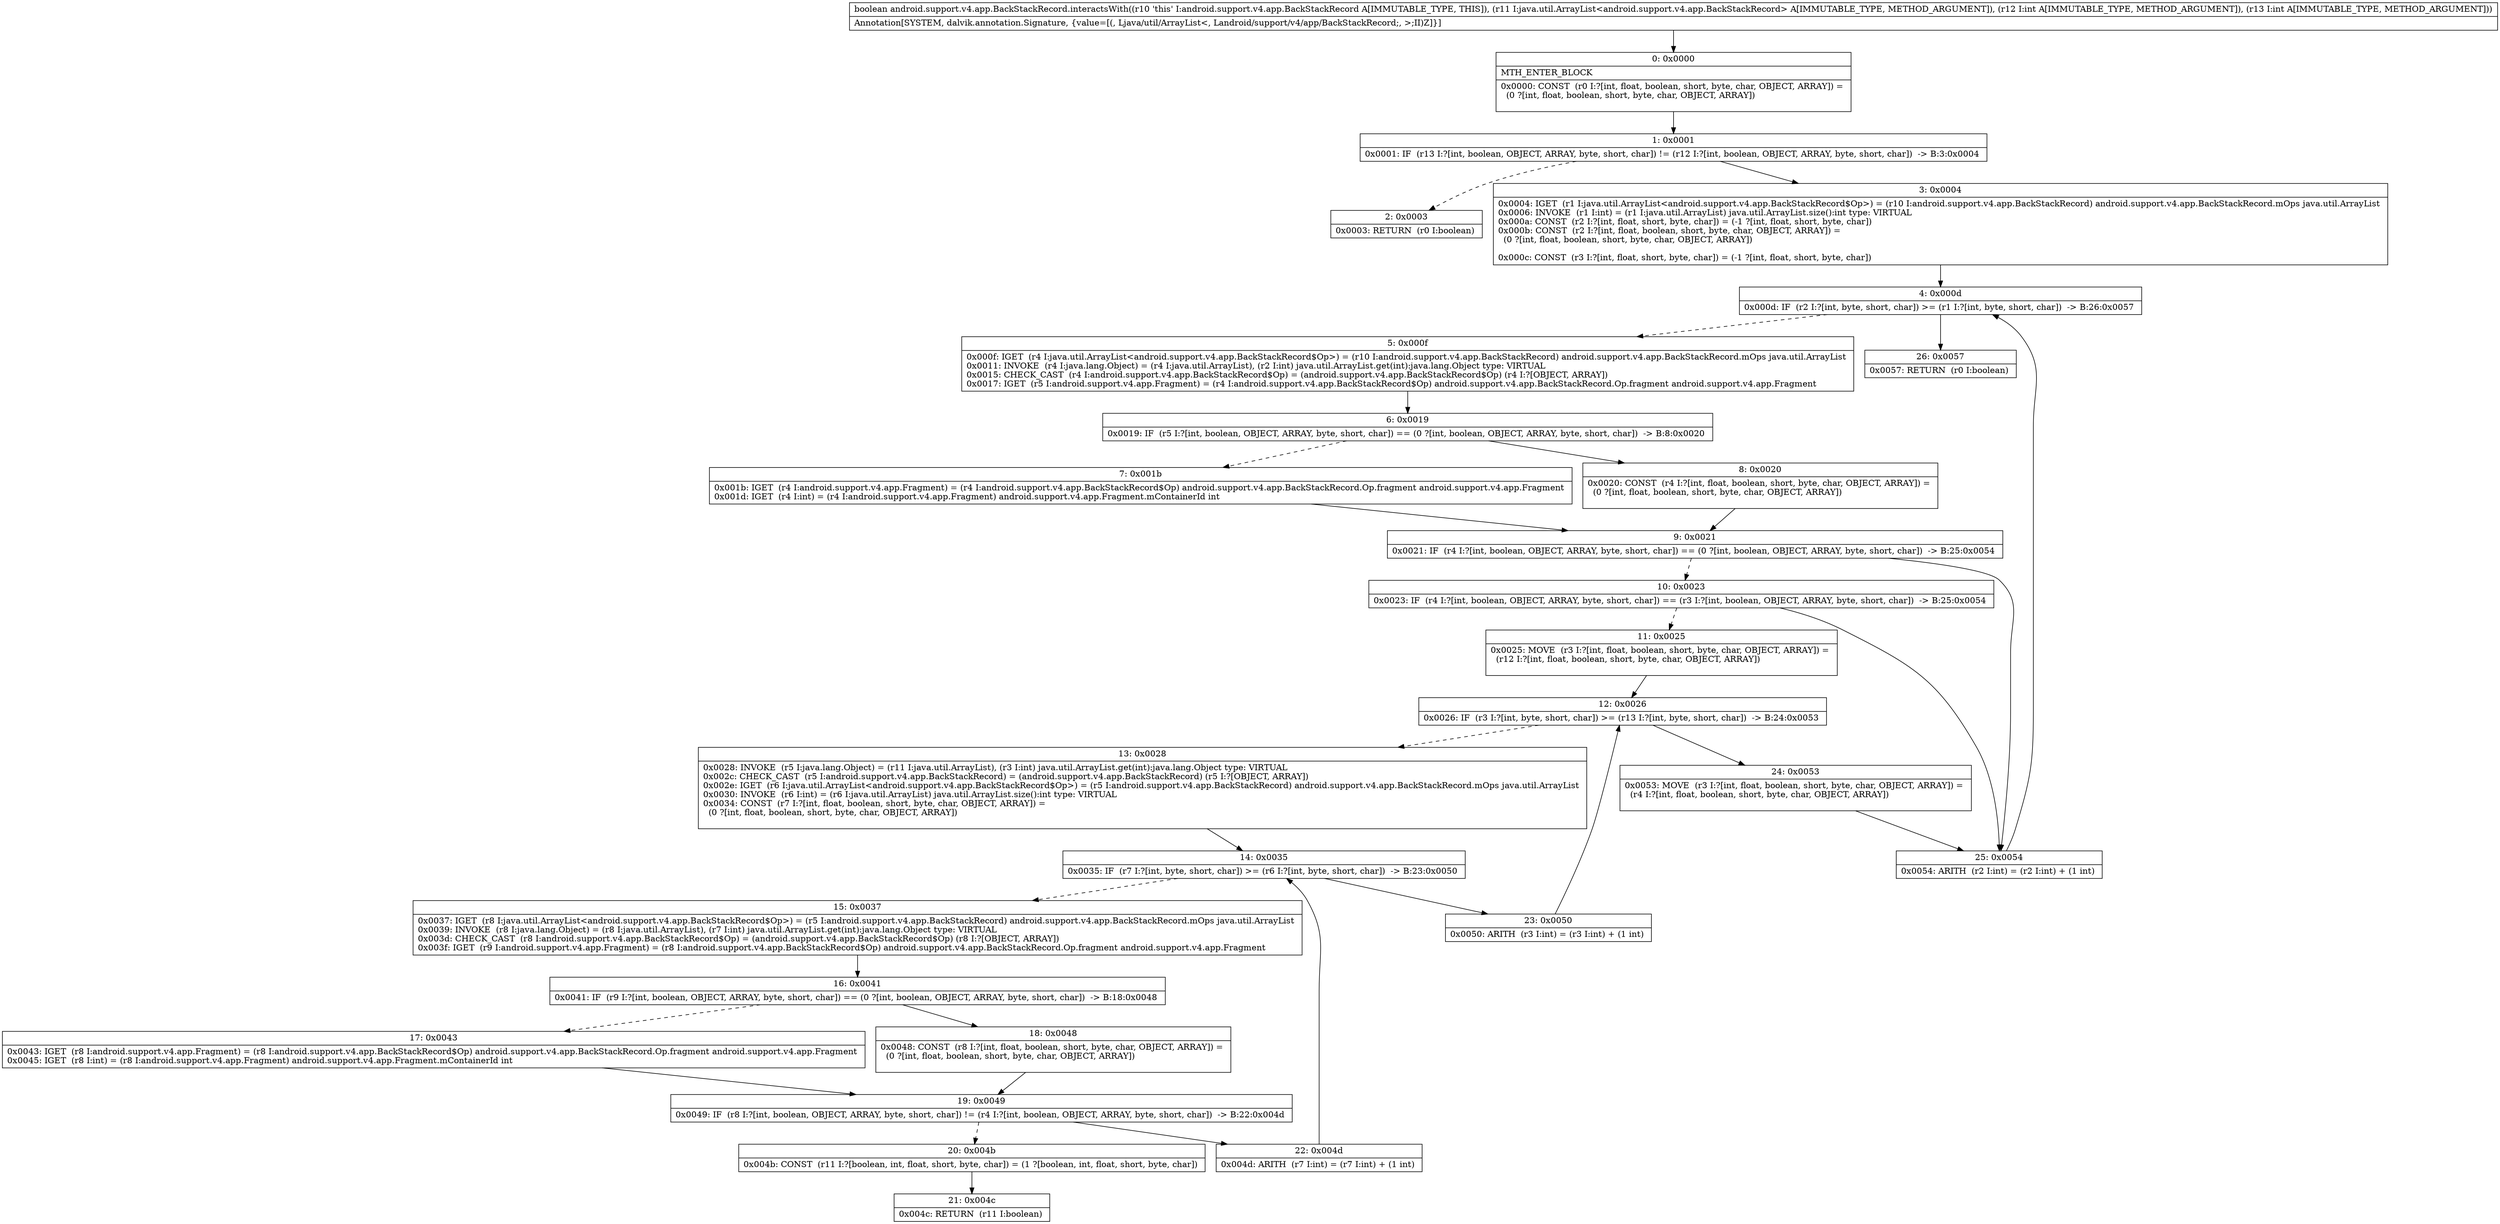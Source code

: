 digraph "CFG forandroid.support.v4.app.BackStackRecord.interactsWith(Ljava\/util\/ArrayList;II)Z" {
Node_0 [shape=record,label="{0\:\ 0x0000|MTH_ENTER_BLOCK\l|0x0000: CONST  (r0 I:?[int, float, boolean, short, byte, char, OBJECT, ARRAY]) = \l  (0 ?[int, float, boolean, short, byte, char, OBJECT, ARRAY])\l \l}"];
Node_1 [shape=record,label="{1\:\ 0x0001|0x0001: IF  (r13 I:?[int, boolean, OBJECT, ARRAY, byte, short, char]) != (r12 I:?[int, boolean, OBJECT, ARRAY, byte, short, char])  \-\> B:3:0x0004 \l}"];
Node_2 [shape=record,label="{2\:\ 0x0003|0x0003: RETURN  (r0 I:boolean) \l}"];
Node_3 [shape=record,label="{3\:\ 0x0004|0x0004: IGET  (r1 I:java.util.ArrayList\<android.support.v4.app.BackStackRecord$Op\>) = (r10 I:android.support.v4.app.BackStackRecord) android.support.v4.app.BackStackRecord.mOps java.util.ArrayList \l0x0006: INVOKE  (r1 I:int) = (r1 I:java.util.ArrayList) java.util.ArrayList.size():int type: VIRTUAL \l0x000a: CONST  (r2 I:?[int, float, short, byte, char]) = (\-1 ?[int, float, short, byte, char]) \l0x000b: CONST  (r2 I:?[int, float, boolean, short, byte, char, OBJECT, ARRAY]) = \l  (0 ?[int, float, boolean, short, byte, char, OBJECT, ARRAY])\l \l0x000c: CONST  (r3 I:?[int, float, short, byte, char]) = (\-1 ?[int, float, short, byte, char]) \l}"];
Node_4 [shape=record,label="{4\:\ 0x000d|0x000d: IF  (r2 I:?[int, byte, short, char]) \>= (r1 I:?[int, byte, short, char])  \-\> B:26:0x0057 \l}"];
Node_5 [shape=record,label="{5\:\ 0x000f|0x000f: IGET  (r4 I:java.util.ArrayList\<android.support.v4.app.BackStackRecord$Op\>) = (r10 I:android.support.v4.app.BackStackRecord) android.support.v4.app.BackStackRecord.mOps java.util.ArrayList \l0x0011: INVOKE  (r4 I:java.lang.Object) = (r4 I:java.util.ArrayList), (r2 I:int) java.util.ArrayList.get(int):java.lang.Object type: VIRTUAL \l0x0015: CHECK_CAST  (r4 I:android.support.v4.app.BackStackRecord$Op) = (android.support.v4.app.BackStackRecord$Op) (r4 I:?[OBJECT, ARRAY]) \l0x0017: IGET  (r5 I:android.support.v4.app.Fragment) = (r4 I:android.support.v4.app.BackStackRecord$Op) android.support.v4.app.BackStackRecord.Op.fragment android.support.v4.app.Fragment \l}"];
Node_6 [shape=record,label="{6\:\ 0x0019|0x0019: IF  (r5 I:?[int, boolean, OBJECT, ARRAY, byte, short, char]) == (0 ?[int, boolean, OBJECT, ARRAY, byte, short, char])  \-\> B:8:0x0020 \l}"];
Node_7 [shape=record,label="{7\:\ 0x001b|0x001b: IGET  (r4 I:android.support.v4.app.Fragment) = (r4 I:android.support.v4.app.BackStackRecord$Op) android.support.v4.app.BackStackRecord.Op.fragment android.support.v4.app.Fragment \l0x001d: IGET  (r4 I:int) = (r4 I:android.support.v4.app.Fragment) android.support.v4.app.Fragment.mContainerId int \l}"];
Node_8 [shape=record,label="{8\:\ 0x0020|0x0020: CONST  (r4 I:?[int, float, boolean, short, byte, char, OBJECT, ARRAY]) = \l  (0 ?[int, float, boolean, short, byte, char, OBJECT, ARRAY])\l \l}"];
Node_9 [shape=record,label="{9\:\ 0x0021|0x0021: IF  (r4 I:?[int, boolean, OBJECT, ARRAY, byte, short, char]) == (0 ?[int, boolean, OBJECT, ARRAY, byte, short, char])  \-\> B:25:0x0054 \l}"];
Node_10 [shape=record,label="{10\:\ 0x0023|0x0023: IF  (r4 I:?[int, boolean, OBJECT, ARRAY, byte, short, char]) == (r3 I:?[int, boolean, OBJECT, ARRAY, byte, short, char])  \-\> B:25:0x0054 \l}"];
Node_11 [shape=record,label="{11\:\ 0x0025|0x0025: MOVE  (r3 I:?[int, float, boolean, short, byte, char, OBJECT, ARRAY]) = \l  (r12 I:?[int, float, boolean, short, byte, char, OBJECT, ARRAY])\l \l}"];
Node_12 [shape=record,label="{12\:\ 0x0026|0x0026: IF  (r3 I:?[int, byte, short, char]) \>= (r13 I:?[int, byte, short, char])  \-\> B:24:0x0053 \l}"];
Node_13 [shape=record,label="{13\:\ 0x0028|0x0028: INVOKE  (r5 I:java.lang.Object) = (r11 I:java.util.ArrayList), (r3 I:int) java.util.ArrayList.get(int):java.lang.Object type: VIRTUAL \l0x002c: CHECK_CAST  (r5 I:android.support.v4.app.BackStackRecord) = (android.support.v4.app.BackStackRecord) (r5 I:?[OBJECT, ARRAY]) \l0x002e: IGET  (r6 I:java.util.ArrayList\<android.support.v4.app.BackStackRecord$Op\>) = (r5 I:android.support.v4.app.BackStackRecord) android.support.v4.app.BackStackRecord.mOps java.util.ArrayList \l0x0030: INVOKE  (r6 I:int) = (r6 I:java.util.ArrayList) java.util.ArrayList.size():int type: VIRTUAL \l0x0034: CONST  (r7 I:?[int, float, boolean, short, byte, char, OBJECT, ARRAY]) = \l  (0 ?[int, float, boolean, short, byte, char, OBJECT, ARRAY])\l \l}"];
Node_14 [shape=record,label="{14\:\ 0x0035|0x0035: IF  (r7 I:?[int, byte, short, char]) \>= (r6 I:?[int, byte, short, char])  \-\> B:23:0x0050 \l}"];
Node_15 [shape=record,label="{15\:\ 0x0037|0x0037: IGET  (r8 I:java.util.ArrayList\<android.support.v4.app.BackStackRecord$Op\>) = (r5 I:android.support.v4.app.BackStackRecord) android.support.v4.app.BackStackRecord.mOps java.util.ArrayList \l0x0039: INVOKE  (r8 I:java.lang.Object) = (r8 I:java.util.ArrayList), (r7 I:int) java.util.ArrayList.get(int):java.lang.Object type: VIRTUAL \l0x003d: CHECK_CAST  (r8 I:android.support.v4.app.BackStackRecord$Op) = (android.support.v4.app.BackStackRecord$Op) (r8 I:?[OBJECT, ARRAY]) \l0x003f: IGET  (r9 I:android.support.v4.app.Fragment) = (r8 I:android.support.v4.app.BackStackRecord$Op) android.support.v4.app.BackStackRecord.Op.fragment android.support.v4.app.Fragment \l}"];
Node_16 [shape=record,label="{16\:\ 0x0041|0x0041: IF  (r9 I:?[int, boolean, OBJECT, ARRAY, byte, short, char]) == (0 ?[int, boolean, OBJECT, ARRAY, byte, short, char])  \-\> B:18:0x0048 \l}"];
Node_17 [shape=record,label="{17\:\ 0x0043|0x0043: IGET  (r8 I:android.support.v4.app.Fragment) = (r8 I:android.support.v4.app.BackStackRecord$Op) android.support.v4.app.BackStackRecord.Op.fragment android.support.v4.app.Fragment \l0x0045: IGET  (r8 I:int) = (r8 I:android.support.v4.app.Fragment) android.support.v4.app.Fragment.mContainerId int \l}"];
Node_18 [shape=record,label="{18\:\ 0x0048|0x0048: CONST  (r8 I:?[int, float, boolean, short, byte, char, OBJECT, ARRAY]) = \l  (0 ?[int, float, boolean, short, byte, char, OBJECT, ARRAY])\l \l}"];
Node_19 [shape=record,label="{19\:\ 0x0049|0x0049: IF  (r8 I:?[int, boolean, OBJECT, ARRAY, byte, short, char]) != (r4 I:?[int, boolean, OBJECT, ARRAY, byte, short, char])  \-\> B:22:0x004d \l}"];
Node_20 [shape=record,label="{20\:\ 0x004b|0x004b: CONST  (r11 I:?[boolean, int, float, short, byte, char]) = (1 ?[boolean, int, float, short, byte, char]) \l}"];
Node_21 [shape=record,label="{21\:\ 0x004c|0x004c: RETURN  (r11 I:boolean) \l}"];
Node_22 [shape=record,label="{22\:\ 0x004d|0x004d: ARITH  (r7 I:int) = (r7 I:int) + (1 int) \l}"];
Node_23 [shape=record,label="{23\:\ 0x0050|0x0050: ARITH  (r3 I:int) = (r3 I:int) + (1 int) \l}"];
Node_24 [shape=record,label="{24\:\ 0x0053|0x0053: MOVE  (r3 I:?[int, float, boolean, short, byte, char, OBJECT, ARRAY]) = \l  (r4 I:?[int, float, boolean, short, byte, char, OBJECT, ARRAY])\l \l}"];
Node_25 [shape=record,label="{25\:\ 0x0054|0x0054: ARITH  (r2 I:int) = (r2 I:int) + (1 int) \l}"];
Node_26 [shape=record,label="{26\:\ 0x0057|0x0057: RETURN  (r0 I:boolean) \l}"];
MethodNode[shape=record,label="{boolean android.support.v4.app.BackStackRecord.interactsWith((r10 'this' I:android.support.v4.app.BackStackRecord A[IMMUTABLE_TYPE, THIS]), (r11 I:java.util.ArrayList\<android.support.v4.app.BackStackRecord\> A[IMMUTABLE_TYPE, METHOD_ARGUMENT]), (r12 I:int A[IMMUTABLE_TYPE, METHOD_ARGUMENT]), (r13 I:int A[IMMUTABLE_TYPE, METHOD_ARGUMENT]))  | Annotation[SYSTEM, dalvik.annotation.Signature, \{value=[(, Ljava\/util\/ArrayList\<, Landroid\/support\/v4\/app\/BackStackRecord;, \>;II)Z]\}]\l}"];
MethodNode -> Node_0;
Node_0 -> Node_1;
Node_1 -> Node_2[style=dashed];
Node_1 -> Node_3;
Node_3 -> Node_4;
Node_4 -> Node_5[style=dashed];
Node_4 -> Node_26;
Node_5 -> Node_6;
Node_6 -> Node_7[style=dashed];
Node_6 -> Node_8;
Node_7 -> Node_9;
Node_8 -> Node_9;
Node_9 -> Node_10[style=dashed];
Node_9 -> Node_25;
Node_10 -> Node_11[style=dashed];
Node_10 -> Node_25;
Node_11 -> Node_12;
Node_12 -> Node_13[style=dashed];
Node_12 -> Node_24;
Node_13 -> Node_14;
Node_14 -> Node_15[style=dashed];
Node_14 -> Node_23;
Node_15 -> Node_16;
Node_16 -> Node_17[style=dashed];
Node_16 -> Node_18;
Node_17 -> Node_19;
Node_18 -> Node_19;
Node_19 -> Node_20[style=dashed];
Node_19 -> Node_22;
Node_20 -> Node_21;
Node_22 -> Node_14;
Node_23 -> Node_12;
Node_24 -> Node_25;
Node_25 -> Node_4;
}

